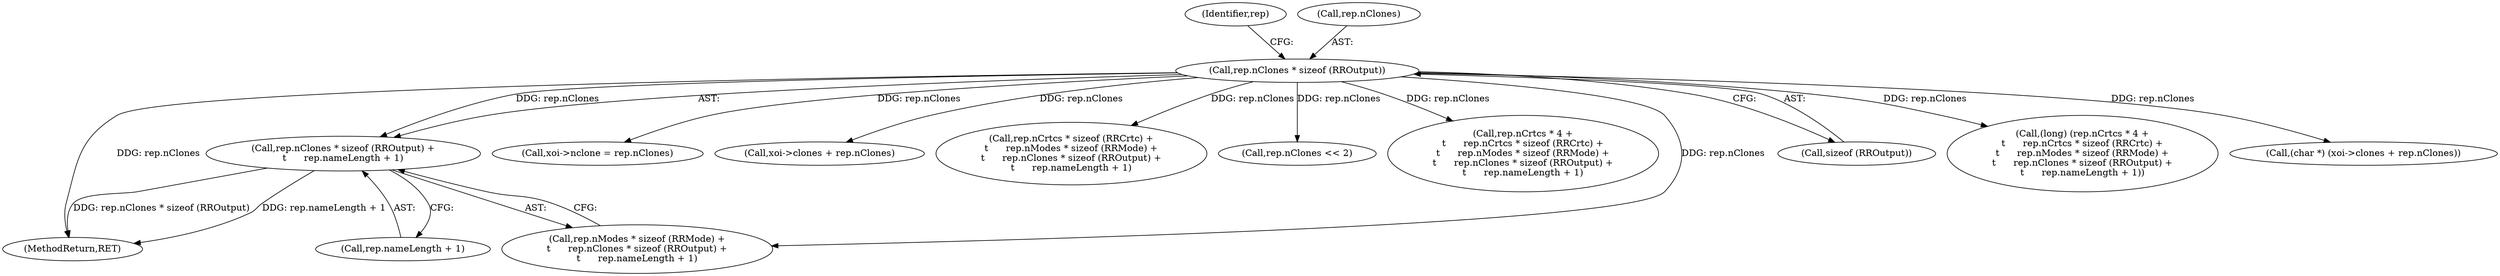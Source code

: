 digraph "0_libXrandr_a0df3e1c7728205e5c7650b2e6dce684139254a6_0@API" {
"1000254" [label="(Call,rep.nClones * sizeof (RROutput) +\n\t      rep.nameLength + 1)"];
"1000255" [label="(Call,rep.nClones * sizeof (RROutput))"];
"1000376" [label="(Call,xoi->nclone = rep.nClones)"];
"1000487" [label="(MethodReturn,RET)"];
"1000263" [label="(Identifier,rep)"];
"1000402" [label="(Call,xoi->clones + rep.nClones)"];
"1000240" [label="(Call,rep.nCrtcs * sizeof (RRCrtc) +\n\t      rep.nModes * sizeof (RRMode) +\n\t      rep.nClones * sizeof (RROutput) +\n\t      rep.nameLength + 1)"];
"1000261" [label="(Call,rep.nameLength + 1)"];
"1000440" [label="(Call,rep.nClones << 2)"];
"1000234" [label="(Call,rep.nCrtcs * 4 +\n\t      rep.nCrtcs * sizeof (RRCrtc) +\n\t      rep.nModes * sizeof (RRMode) +\n\t      rep.nClones * sizeof (RROutput) +\n\t      rep.nameLength + 1)"];
"1000255" [label="(Call,rep.nClones * sizeof (RROutput))"];
"1000247" [label="(Call,rep.nModes * sizeof (RRMode) +\n\t      rep.nClones * sizeof (RROutput) +\n\t      rep.nameLength + 1)"];
"1000259" [label="(Call,sizeof (RROutput))"];
"1000232" [label="(Call,(long) (rep.nCrtcs * 4 +\n\t      rep.nCrtcs * sizeof (RRCrtc) +\n\t      rep.nModes * sizeof (RRMode) +\n\t      rep.nClones * sizeof (RROutput) +\n\t      rep.nameLength + 1))"];
"1000400" [label="(Call,(char *) (xoi->clones + rep.nClones))"];
"1000256" [label="(Call,rep.nClones)"];
"1000254" [label="(Call,rep.nClones * sizeof (RROutput) +\n\t      rep.nameLength + 1)"];
"1000254" -> "1000247"  [label="AST: "];
"1000254" -> "1000261"  [label="CFG: "];
"1000255" -> "1000254"  [label="AST: "];
"1000261" -> "1000254"  [label="AST: "];
"1000247" -> "1000254"  [label="CFG: "];
"1000254" -> "1000487"  [label="DDG: rep.nClones * sizeof (RROutput)"];
"1000254" -> "1000487"  [label="DDG: rep.nameLength + 1"];
"1000255" -> "1000254"  [label="DDG: rep.nClones"];
"1000255" -> "1000259"  [label="CFG: "];
"1000256" -> "1000255"  [label="AST: "];
"1000259" -> "1000255"  [label="AST: "];
"1000263" -> "1000255"  [label="CFG: "];
"1000255" -> "1000487"  [label="DDG: rep.nClones"];
"1000255" -> "1000232"  [label="DDG: rep.nClones"];
"1000255" -> "1000234"  [label="DDG: rep.nClones"];
"1000255" -> "1000240"  [label="DDG: rep.nClones"];
"1000255" -> "1000247"  [label="DDG: rep.nClones"];
"1000255" -> "1000376"  [label="DDG: rep.nClones"];
"1000255" -> "1000400"  [label="DDG: rep.nClones"];
"1000255" -> "1000402"  [label="DDG: rep.nClones"];
"1000255" -> "1000440"  [label="DDG: rep.nClones"];
}
